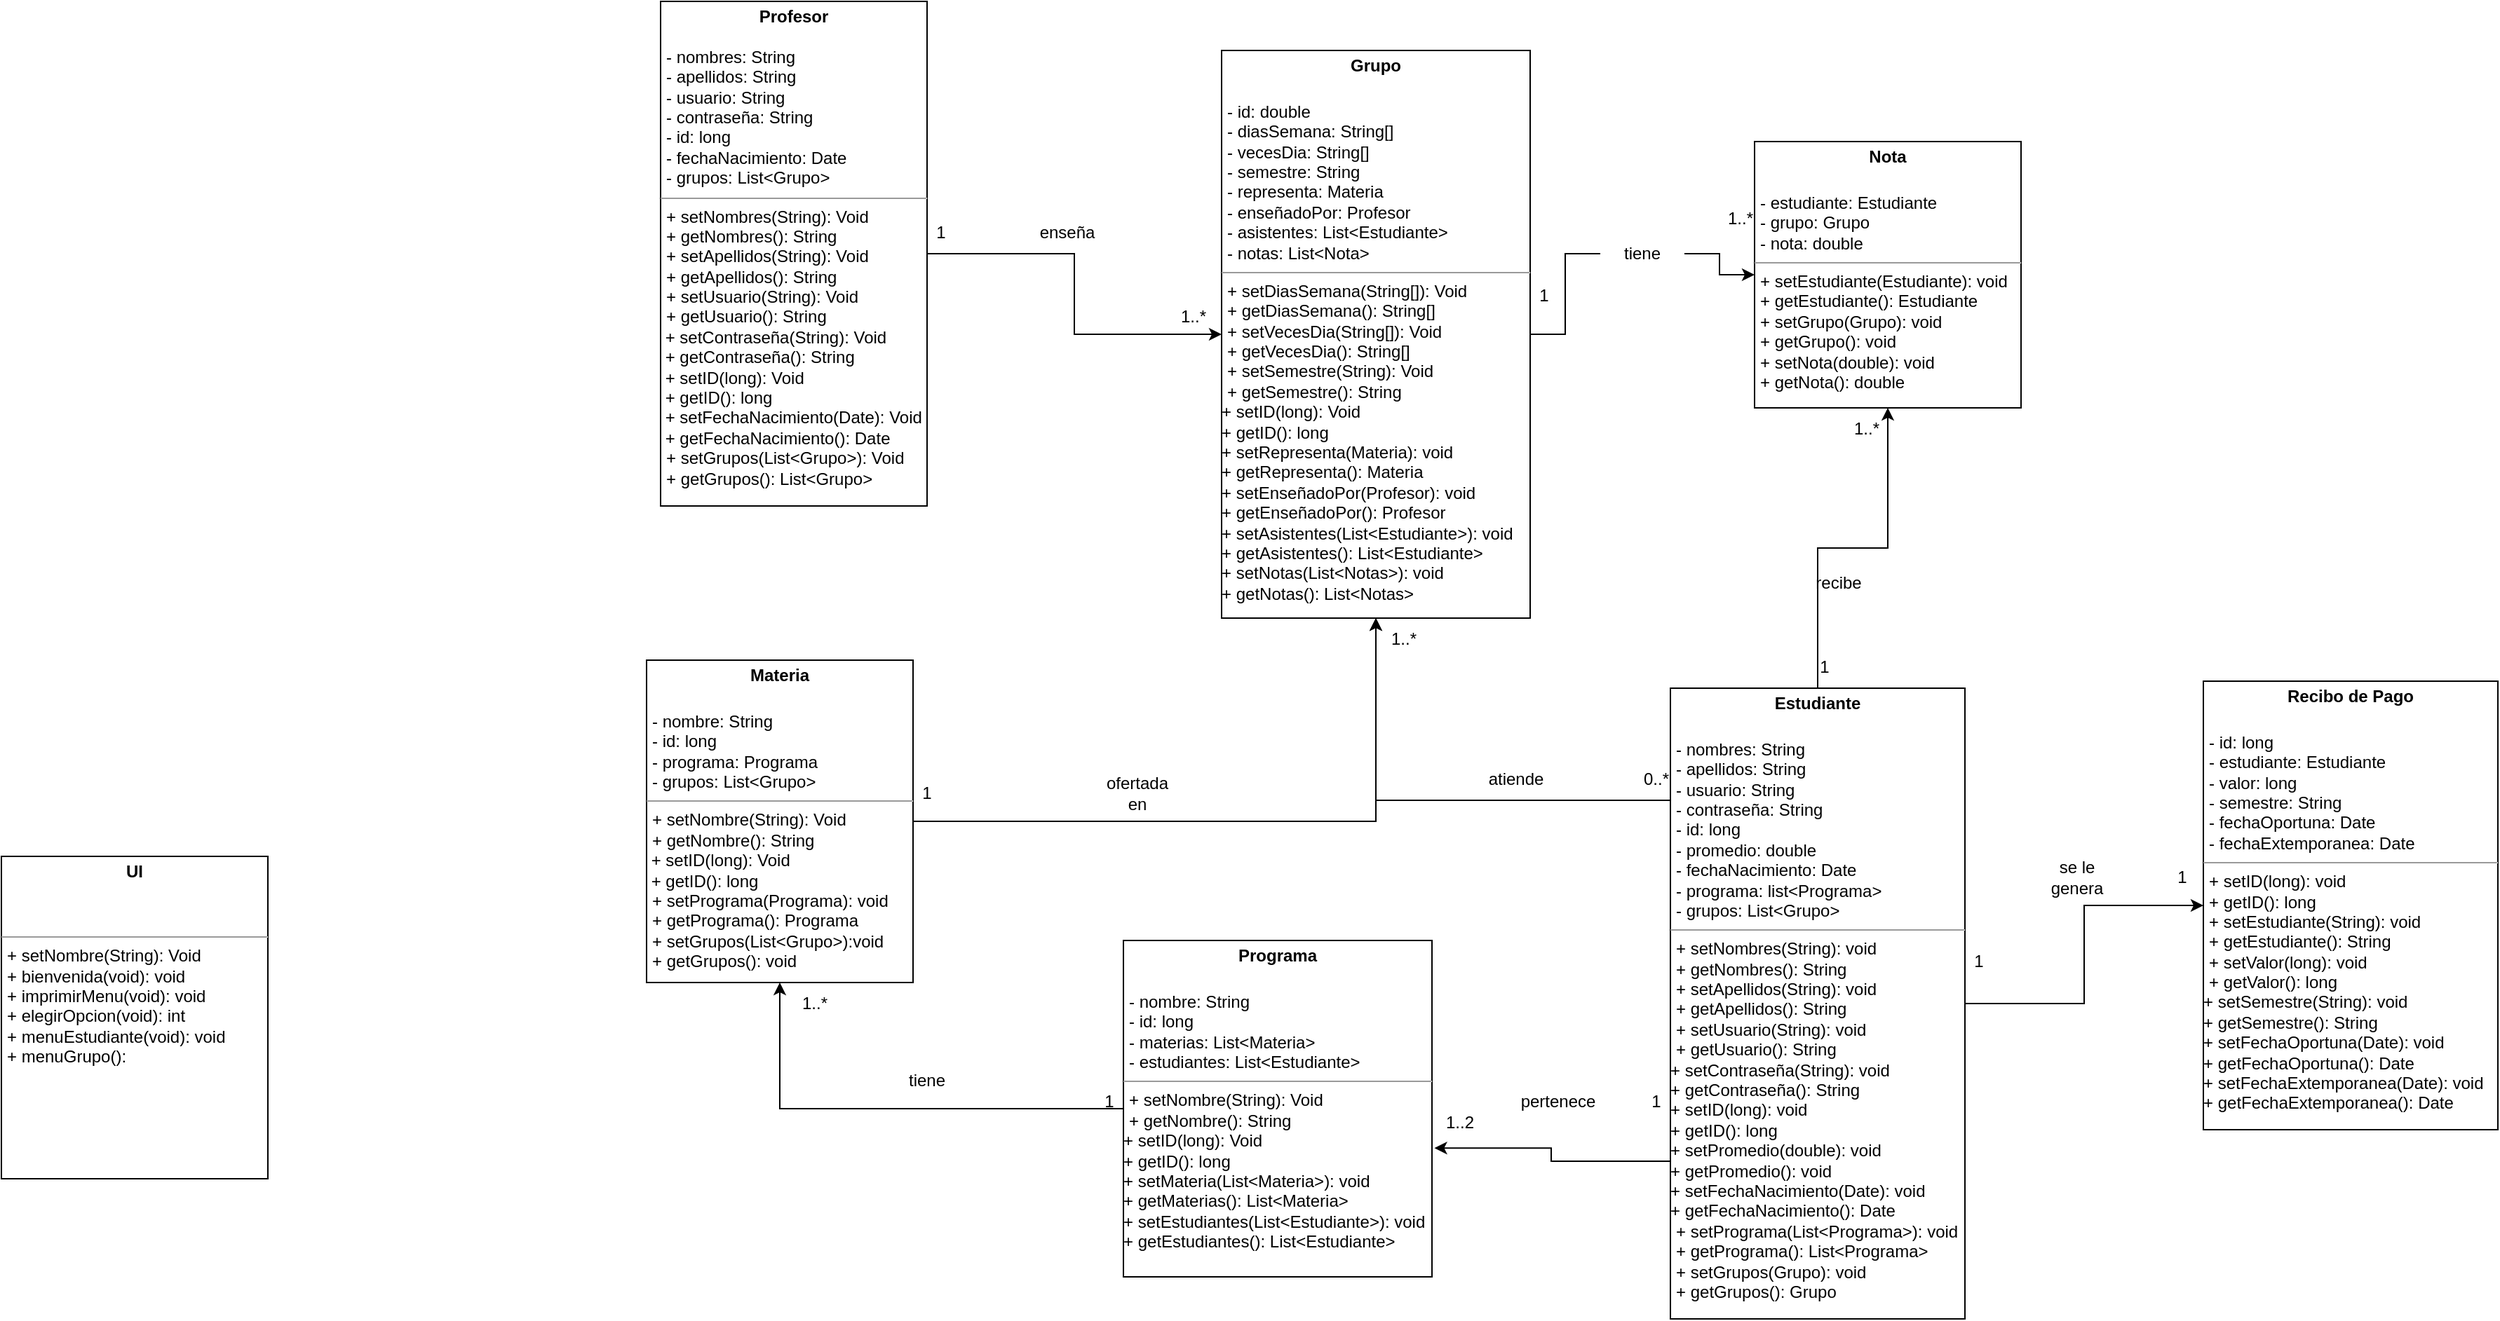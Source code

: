 <mxfile version="17.4.5" type="device"><diagram name="Page-1" id="c4acf3e9-155e-7222-9cf6-157b1a14988f"><mxGraphModel dx="1320" dy="1624" grid="1" gridSize="10" guides="1" tooltips="1" connect="1" arrows="1" fold="1" page="1" pageScale="1" pageWidth="850" pageHeight="1100" background="none" math="0" shadow="0"><root><mxCell id="0"/><mxCell id="1" parent="0"/><mxCell id="ORKNEBCGruArwPjm33vx-29" style="edgeStyle=orthogonalEdgeStyle;rounded=0;orthogonalLoop=1;jettySize=auto;html=1;entryX=0.5;entryY=1;entryDx=0;entryDy=0;" parent="1" source="5d2195bd80daf111-10" target="ORKNEBCGruArwPjm33vx-6" edge="1"><mxGeometry relative="1" as="geometry"><mxPoint x="670" y="360" as="targetPoint"/><Array as="points"><mxPoint x="670" y="440"/></Array></mxGeometry></mxCell><mxCell id="ORKNEBCGruArwPjm33vx-32" style="edgeStyle=orthogonalEdgeStyle;rounded=0;orthogonalLoop=1;jettySize=auto;html=1;entryX=0.5;entryY=1;entryDx=0;entryDy=0;" parent="1" source="5d2195bd80daf111-10" target="ORKNEBCGruArwPjm33vx-8" edge="1"><mxGeometry relative="1" as="geometry"/></mxCell><mxCell id="ORKNEBCGruArwPjm33vx-36" style="edgeStyle=orthogonalEdgeStyle;rounded=0;orthogonalLoop=1;jettySize=auto;html=1;" parent="1" source="5d2195bd80daf111-10" target="ORKNEBCGruArwPjm33vx-10" edge="1"><mxGeometry relative="1" as="geometry"/></mxCell><mxCell id="5d2195bd80daf111-10" value="&lt;p style=&quot;margin: 0px ; margin-top: 4px ; text-align: center&quot;&gt;&lt;b&gt;Estudiante&lt;/b&gt;&lt;/p&gt;&lt;p style=&quot;margin: 0px ; margin-top: 4px ; text-align: center&quot;&gt;&lt;b&gt;&lt;br&gt;&lt;/b&gt;&lt;/p&gt;&lt;p style=&quot;margin: 0px ; margin-left: 4px&quot;&gt;- nombres: String&lt;/p&gt;&lt;p style=&quot;margin: 0px ; margin-left: 4px&quot;&gt;- apellidos: String&lt;/p&gt;&lt;p style=&quot;margin: 0px ; margin-left: 4px&quot;&gt;&lt;span&gt;- usuario: String&lt;/span&gt;&lt;/p&gt;&lt;p style=&quot;margin: 0px ; margin-left: 4px&quot;&gt;- contraseña: String&lt;br&gt;- id: long&lt;/p&gt;&lt;p style=&quot;margin: 0px ; margin-left: 4px&quot;&gt;- promedio: double&lt;/p&gt;&lt;p style=&quot;margin: 0px ; margin-left: 4px&quot;&gt;- fechaNacimiento: Date&lt;/p&gt;&lt;p style=&quot;margin: 0px ; margin-left: 4px&quot;&gt;- programa: list&amp;lt;Programa&amp;gt;&lt;/p&gt;&lt;p style=&quot;margin: 0px ; margin-left: 4px&quot;&gt;- grupos: List&amp;lt;Grupo&amp;gt;&lt;/p&gt;&lt;hr size=&quot;1&quot;&gt;&lt;p style=&quot;margin: 0px ; margin-left: 4px&quot;&gt;+ setNombres(String): void&lt;br&gt;+ getNombres(): String&lt;/p&gt;&lt;p style=&quot;margin: 0px ; margin-left: 4px&quot;&gt;+ setApellidos(String): void&lt;br&gt;+ getApellidos(): String&lt;br&gt;&lt;/p&gt;&lt;p style=&quot;margin: 0px ; margin-left: 4px&quot;&gt;+ setUsuario(String): void&lt;br&gt;+ getUsuario(): String&lt;br&gt;&lt;/p&gt;+ setContraseña(String): void&lt;br&gt;+ getContraseña(): String&lt;br&gt;+ setID(long): void&lt;br&gt;+ getID(): long&lt;br&gt;+ setPromedio(double): void&lt;br&gt;+ getPromedio(): void&lt;br&gt;+ setFechaNacimiento(Date): void&lt;br&gt;+ getFechaNacimiento(): Date&lt;br&gt;&lt;p style=&quot;margin: 0px 0px 0px 4px&quot;&gt;+ setPrograma(List&amp;lt;Programa&amp;gt;): void&lt;br&gt;+ getPrograma(): List&amp;lt;Programa&amp;gt;&lt;/p&gt;&lt;p style=&quot;margin: 0px 0px 0px 4px&quot;&gt;+ setGrupos(Grupo): void&lt;br&gt;+ getGrupos(): Grupo&lt;/p&gt;" style="verticalAlign=top;align=left;overflow=fill;fontSize=12;fontFamily=Helvetica;html=1;rounded=0;shadow=0;comic=0;labelBackgroundColor=none;strokeWidth=1" parent="1" vertex="1"><mxGeometry x="880" y="360" width="210" height="450" as="geometry"/></mxCell><mxCell id="ORKNEBCGruArwPjm33vx-11" style="edgeStyle=orthogonalEdgeStyle;rounded=0;orthogonalLoop=1;jettySize=auto;html=1;entryX=0;entryY=0.5;entryDx=0;entryDy=0;" parent="1" source="ORKNEBCGruArwPjm33vx-5" target="ORKNEBCGruArwPjm33vx-6" edge="1"><mxGeometry relative="1" as="geometry"/></mxCell><mxCell id="ORKNEBCGruArwPjm33vx-5" value="&lt;p style=&quot;margin: 0px ; margin-top: 4px ; text-align: center&quot;&gt;&lt;b&gt;Profesor&lt;/b&gt;&lt;/p&gt;&lt;p style=&quot;margin: 0px ; margin-left: 4px&quot;&gt;&lt;br&gt;&lt;/p&gt;&lt;p style=&quot;margin: 0px ; margin-left: 4px&quot;&gt;- nombres: String&lt;/p&gt;&lt;p style=&quot;margin: 0px ; margin-left: 4px&quot;&gt;- apellidos: String&lt;/p&gt;&lt;p style=&quot;margin: 0px ; margin-left: 4px&quot;&gt;&lt;span&gt;- usuario: String&lt;/span&gt;&lt;/p&gt;&lt;p style=&quot;margin: 0px ; margin-left: 4px&quot;&gt;- contraseña: String&lt;br&gt;- id: long&lt;/p&gt;&lt;p style=&quot;margin: 0px ; margin-left: 4px&quot;&gt;- fechaNacimiento: Date&lt;/p&gt;&lt;p style=&quot;margin: 0px ; margin-left: 4px&quot;&gt;- grupos: List&amp;lt;Grupo&amp;gt;&lt;/p&gt;&lt;hr size=&quot;1&quot;&gt;&lt;p style=&quot;margin: 0px ; margin-left: 4px&quot;&gt;+ setNombres(String): Void&lt;br&gt;+ getNombres(): String&lt;/p&gt;&lt;p style=&quot;margin: 0px ; margin-left: 4px&quot;&gt;+ setApellidos(String): Void&lt;br&gt;+ getApellidos(): String&lt;br&gt;&lt;/p&gt;&lt;p style=&quot;margin: 0px ; margin-left: 4px&quot;&gt;+ setUsuario(String): Void&lt;br&gt;+ getUsuario(): String&lt;br&gt;&lt;/p&gt;&amp;nbsp;+ setContraseña(String): Void&lt;br&gt;&amp;nbsp;+ getContraseña(): String&lt;br&gt;&amp;nbsp;+ setID(long): Void&lt;br&gt;&amp;nbsp;+ getID(): long&lt;br&gt;&amp;nbsp;+ setFechaNacimiento(Date): Void&lt;br&gt;&amp;nbsp;+ getFechaNacimiento(): Date&lt;br&gt;&lt;p style=&quot;margin: 0px 0px 0px 4px&quot;&gt;+ setGrupos(List&amp;lt;Grupo&amp;gt;): Void&lt;br&gt;+ getGrupos(): List&amp;lt;Grupo&amp;gt;&lt;/p&gt;" style="verticalAlign=top;align=left;overflow=fill;fontSize=12;fontFamily=Helvetica;html=1;rounded=0;shadow=0;comic=0;labelBackgroundColor=none;strokeWidth=1" parent="1" vertex="1"><mxGeometry x="160" y="-130" width="190" height="360" as="geometry"/></mxCell><mxCell id="ORKNEBCGruArwPjm33vx-25" style="edgeStyle=orthogonalEdgeStyle;rounded=0;orthogonalLoop=1;jettySize=auto;html=1;entryX=0;entryY=0.5;entryDx=0;entryDy=0;startArrow=none;" parent="1" source="ORKNEBCGruArwPjm33vx-27" target="ORKNEBCGruArwPjm33vx-8" edge="1"><mxGeometry relative="1" as="geometry"/></mxCell><mxCell id="ORKNEBCGruArwPjm33vx-6" value="&lt;p style=&quot;margin: 0px ; margin-top: 4px ; text-align: center&quot;&gt;&lt;b&gt;Grupo&lt;/b&gt;&lt;/p&gt;&lt;p style=&quot;margin: 0px ; margin-top: 4px ; text-align: center&quot;&gt;&lt;b&gt;&lt;br&gt;&lt;/b&gt;&lt;/p&gt;&lt;p style=&quot;margin: 0px ; margin-left: 4px&quot;&gt;- id: double&lt;br&gt;&lt;/p&gt;&lt;p style=&quot;margin: 0px ; margin-left: 4px&quot;&gt;- diasSemana: String[]&lt;/p&gt;&lt;p style=&quot;margin: 0px ; margin-left: 4px&quot;&gt;- vecesDia: String[]&lt;/p&gt;&lt;p style=&quot;margin: 0px ; margin-left: 4px&quot;&gt;- semestre: String&lt;/p&gt;&lt;p style=&quot;margin: 0px ; margin-left: 4px&quot;&gt;- representa: Materia&lt;/p&gt;&lt;p style=&quot;margin: 0px ; margin-left: 4px&quot;&gt;- enseñadoPor: Profesor&lt;/p&gt;&lt;p style=&quot;margin: 0px ; margin-left: 4px&quot;&gt;- asistentes: List&amp;lt;Estudiante&amp;gt;&lt;/p&gt;&lt;p style=&quot;margin: 0px ; margin-left: 4px&quot;&gt;- notas: List&amp;lt;Nota&amp;gt;&lt;/p&gt;&lt;hr size=&quot;1&quot;&gt;&lt;p style=&quot;margin: 0px ; margin-left: 4px&quot;&gt;+ setDiasSemana(String[]): Void&lt;br&gt;+ getDiasSemana(): String[]&lt;/p&gt;&lt;p style=&quot;margin: 0px ; margin-left: 4px&quot;&gt;+ setVecesDia(String[]): Void&lt;br&gt;+ getVecesDia(): String[]&lt;br&gt;&lt;/p&gt;&lt;p style=&quot;margin: 0px ; margin-left: 4px&quot;&gt;+ setSemestre(String): Void&lt;br&gt;+ getSemestre(): String&lt;/p&gt;+ setID(long): Void&lt;br&gt;+ getID(): long&lt;br&gt;+ setRepresenta(Materia): void&lt;br&gt;+ getRepresenta(): Materia&lt;br&gt;+ setEnseñadoPor(Profesor): void&lt;br&gt;+ getEnseñadoPor(): Profesor&lt;br&gt;+ setAsistentes(List&amp;lt;Estudiante&amp;gt;): void&lt;br&gt;+ getAsistentes(): List&amp;lt;Estudiante&amp;gt;&lt;br&gt;+ setNotas(List&amp;lt;Notas&amp;gt;): void&lt;br&gt;+ getNotas(): List&amp;lt;Notas&amp;gt;" style="verticalAlign=top;align=left;overflow=fill;fontSize=12;fontFamily=Helvetica;html=1;rounded=0;shadow=0;comic=0;labelBackgroundColor=none;strokeWidth=1" parent="1" vertex="1"><mxGeometry x="560" y="-95" width="220" height="405" as="geometry"/></mxCell><mxCell id="ORKNEBCGruArwPjm33vx-45" style="edgeStyle=orthogonalEdgeStyle;rounded=0;orthogonalLoop=1;jettySize=auto;html=1;entryX=0.5;entryY=1;entryDx=0;entryDy=0;" parent="1" source="ORKNEBCGruArwPjm33vx-7" target="ORKNEBCGruArwPjm33vx-9" edge="1"><mxGeometry relative="1" as="geometry"/></mxCell><mxCell id="ORKNEBCGruArwPjm33vx-7" value="&lt;p style=&quot;margin: 0px ; margin-top: 4px ; text-align: center&quot;&gt;&lt;b&gt;Programa&lt;/b&gt;&lt;/p&gt;&lt;p style=&quot;margin: 0px ; margin-top: 4px ; text-align: center&quot;&gt;&lt;b&gt;&lt;br&gt;&lt;/b&gt;&lt;/p&gt;&lt;p style=&quot;margin: 0px ; margin-left: 4px&quot;&gt;- nombre: String&lt;/p&gt;&lt;p style=&quot;margin: 0px ; margin-left: 4px&quot;&gt;- id: long&lt;/p&gt;&lt;p style=&quot;margin: 0px ; margin-left: 4px&quot;&gt;&lt;span&gt;- materias: List&amp;lt;Materia&amp;gt;&lt;/span&gt;&lt;/p&gt;&lt;p style=&quot;margin: 0px ; margin-left: 4px&quot;&gt;&lt;span&gt;- estudiantes: List&amp;lt;Estudiante&amp;gt;&lt;/span&gt;&lt;/p&gt;&lt;hr size=&quot;1&quot;&gt;&lt;p style=&quot;margin: 0px ; margin-left: 4px&quot;&gt;+ setNombre(String): Void&lt;br&gt;+ getNombre(): String&lt;/p&gt;+ setID(long): Void&lt;br&gt;+ getID(): long&lt;br&gt;+ setMateria(List&amp;lt;Materia&amp;gt;): void&lt;br&gt;+ getMaterias(): List&amp;lt;Materia&amp;gt;&lt;br&gt;+ setEstudiantes(List&amp;lt;Estudiante&amp;gt;): void&lt;br&gt;+ getEstudiantes(): List&amp;lt;Estudiante&amp;gt;" style="verticalAlign=top;align=left;overflow=fill;fontSize=12;fontFamily=Helvetica;html=1;rounded=0;shadow=0;comic=0;labelBackgroundColor=none;strokeWidth=1" parent="1" vertex="1"><mxGeometry x="490" y="540" width="220" height="240" as="geometry"/></mxCell><mxCell id="ORKNEBCGruArwPjm33vx-8" value="&lt;p style=&quot;margin: 0px ; margin-top: 4px ; text-align: center&quot;&gt;&lt;b&gt;Nota&lt;/b&gt;&lt;/p&gt;&lt;p style=&quot;margin: 0px ; margin-top: 4px ; text-align: center&quot;&gt;&lt;b&gt;&lt;br&gt;&lt;/b&gt;&lt;/p&gt;&lt;p style=&quot;margin: 0px ; margin-left: 4px&quot;&gt;- estudiante: Estudiante&lt;/p&gt;&lt;p style=&quot;margin: 0px ; margin-left: 4px&quot;&gt;- grupo: Grupo&lt;/p&gt;&lt;p style=&quot;margin: 0px ; margin-left: 4px&quot;&gt;&lt;span&gt;- nota: double&lt;/span&gt;&lt;/p&gt;&lt;hr size=&quot;1&quot;&gt;&lt;p style=&quot;margin: 0px ; margin-left: 4px&quot;&gt;+ setEstudiante(Estudiante): void&lt;/p&gt;&lt;p style=&quot;margin: 0px ; margin-left: 4px&quot;&gt;+ getEstudiante(): Estudiante&lt;/p&gt;&lt;p style=&quot;margin: 0px ; margin-left: 4px&quot;&gt;+ setGrupo(Grupo): void&lt;/p&gt;&lt;p style=&quot;margin: 0px ; margin-left: 4px&quot;&gt;+ getGrupo(): void&lt;/p&gt;&lt;p style=&quot;margin: 0px ; margin-left: 4px&quot;&gt;+ setNota(double): void&lt;br&gt;+ getNota(): double&lt;/p&gt;&lt;p style=&quot;margin: 0px ; margin-left: 4px&quot;&gt;&lt;br&gt;&lt;/p&gt;" style="verticalAlign=top;align=left;overflow=fill;fontSize=12;fontFamily=Helvetica;html=1;rounded=0;shadow=0;comic=0;labelBackgroundColor=none;strokeWidth=1" parent="1" vertex="1"><mxGeometry x="940" y="-30" width="190" height="190" as="geometry"/></mxCell><mxCell id="ORKNEBCGruArwPjm33vx-19" style="edgeStyle=orthogonalEdgeStyle;rounded=0;orthogonalLoop=1;jettySize=auto;html=1;entryX=0.5;entryY=1;entryDx=0;entryDy=0;" parent="1" source="ORKNEBCGruArwPjm33vx-9" target="ORKNEBCGruArwPjm33vx-6" edge="1"><mxGeometry relative="1" as="geometry"><mxPoint x="670" y="360" as="targetPoint"/></mxGeometry></mxCell><mxCell id="ORKNEBCGruArwPjm33vx-9" value="&lt;p style=&quot;margin: 0px ; margin-top: 4px ; text-align: center&quot;&gt;&lt;b&gt;Materia&lt;/b&gt;&lt;/p&gt;&lt;p style=&quot;margin: 0px ; margin-top: 4px ; text-align: center&quot;&gt;&lt;b&gt;&lt;br&gt;&lt;/b&gt;&lt;/p&gt;&lt;p style=&quot;margin: 0px ; margin-left: 4px&quot;&gt;- nombre: String&lt;/p&gt;&lt;p style=&quot;margin: 0px ; margin-left: 4px&quot;&gt;- id: long&lt;/p&gt;&lt;p style=&quot;margin: 0px ; margin-left: 4px&quot;&gt;- programa: Programa&lt;/p&gt;&lt;p style=&quot;margin: 0px ; margin-left: 4px&quot;&gt;- grupos: List&amp;lt;Grupo&amp;gt;&lt;/p&gt;&lt;hr size=&quot;1&quot;&gt;&lt;p style=&quot;margin: 0px ; margin-left: 4px&quot;&gt;+ setNombre(String): Void&lt;br&gt;+ getNombre(): String&lt;/p&gt;&amp;nbsp;+ setID(long): Void&lt;br&gt;&amp;nbsp;+ getID(): long&lt;br&gt;&lt;p style=&quot;margin: 0px 0px 0px 4px&quot;&gt;+ setPrograma(Programa): void&lt;/p&gt;&lt;p style=&quot;margin: 0px 0px 0px 4px&quot;&gt;+ getPrograma(): Programa&lt;/p&gt;&lt;p style=&quot;margin: 0px 0px 0px 4px&quot;&gt;+ setGrupos(List&amp;lt;Grupo&amp;gt;):void&lt;/p&gt;&lt;p style=&quot;margin: 0px 0px 0px 4px&quot;&gt;+ getGrupos(): void&lt;/p&gt;" style="verticalAlign=top;align=left;overflow=fill;fontSize=12;fontFamily=Helvetica;html=1;rounded=0;shadow=0;comic=0;labelBackgroundColor=none;strokeWidth=1" parent="1" vertex="1"><mxGeometry x="150" y="340" width="190" height="230" as="geometry"/></mxCell><mxCell id="ORKNEBCGruArwPjm33vx-10" value="&lt;p style=&quot;margin: 0px ; margin-top: 4px ; text-align: center&quot;&gt;&lt;b&gt;Recibo de Pago&lt;/b&gt;&lt;/p&gt;&lt;p style=&quot;margin: 0px ; margin-top: 4px ; text-align: center&quot;&gt;&lt;b&gt;&lt;br&gt;&lt;/b&gt;&lt;/p&gt;&lt;p style=&quot;margin: 0px ; margin-left: 4px&quot;&gt;- id: long&lt;/p&gt;&lt;p style=&quot;margin: 0px ; margin-left: 4px&quot;&gt;- estudiante: Estudiante&lt;/p&gt;&lt;p style=&quot;margin: 0px ; margin-left: 4px&quot;&gt;&lt;span&gt;- valor&lt;/span&gt;&lt;span&gt;: long&lt;/span&gt;&lt;/p&gt;&lt;p style=&quot;margin: 0px ; margin-left: 4px&quot;&gt;- semestre: String&lt;/p&gt;&lt;p style=&quot;margin: 0px ; margin-left: 4px&quot;&gt;- fechaOportuna: Date&lt;/p&gt;&lt;p style=&quot;margin: 0px ; margin-left: 4px&quot;&gt;- fechaExtemporanea: Date&amp;nbsp;&amp;nbsp;&lt;/p&gt;&lt;hr size=&quot;1&quot;&gt;&lt;p style=&quot;margin: 0px ; margin-left: 4px&quot;&gt;+ setID(long): void&lt;br&gt;+ getID(): long&lt;/p&gt;&lt;p style=&quot;margin: 0px ; margin-left: 4px&quot;&gt;+ setEstudiante(String): void&lt;br&gt;+ getEstudiante(): String&lt;br&gt;&lt;/p&gt;&lt;p style=&quot;margin: 0px ; margin-left: 4px&quot;&gt;+ setValor(long): void&lt;br&gt;+ getValor(): long&lt;br&gt;&lt;/p&gt;+ setSemestre(String): void&lt;br&gt;+ getSemestre(): String&lt;br&gt;+ setFechaOportuna(Date): void&lt;br&gt;+ getFechaOportuna(): Date&lt;br&gt;+ setFechaExtemporanea(Date): void&lt;br&gt;+ getFechaExtemporanea(): Date&lt;br&gt;&lt;p style=&quot;margin: 0px 0px 0px 4px&quot;&gt;&lt;br&gt;&lt;/p&gt;" style="verticalAlign=top;align=left;overflow=fill;fontSize=12;fontFamily=Helvetica;html=1;rounded=0;shadow=0;comic=0;labelBackgroundColor=none;strokeWidth=1" parent="1" vertex="1"><mxGeometry x="1260" y="355" width="210" height="320" as="geometry"/></mxCell><mxCell id="ORKNEBCGruArwPjm33vx-12" value="1" style="text;html=1;strokeColor=none;fillColor=none;align=center;verticalAlign=middle;whiteSpace=wrap;rounded=0;" parent="1" vertex="1"><mxGeometry x="330" y="20" width="60" height="30" as="geometry"/></mxCell><mxCell id="ORKNEBCGruArwPjm33vx-13" value="enseña&lt;span style=&quot;color: rgba(0 , 0 , 0 , 0) ; font-family: monospace ; font-size: 0px&quot;&gt;%3CmxGraphModel%3E%3Croot%3E%3CmxCell%20id%3D%220%22%2F%3E%3CmxCell%20id%3D%221%22%20parent%3D%220%22%2F%3E%3CmxCell%20id%3D%222%22%20value%3D%221%22%20style%3D%22text%3Bhtml%3D1%3BstrokeColor%3Dnone%3BfillColor%3Dnone%3Balign%3Dcenter%3BverticalAlign%3Dmiddle%3BwhiteSpace%3Dwrap%3Brounded%3D0%3B%22%20vertex%3D%221%22%20parent%3D%221%22%3E%3CmxGeometry%20x%3D%22330%22%20y%3D%2220%22%20width%3D%2260%22%20height%3D%2230%22%20as%3D%22geometry%22%2F%3E%3C%2FmxCell%3E%3C%2Froot%3E%3C%2FmxGraphModel%3E&lt;/span&gt;" style="text;html=1;strokeColor=none;fillColor=none;align=center;verticalAlign=middle;whiteSpace=wrap;rounded=0;" parent="1" vertex="1"><mxGeometry x="420" y="20" width="60" height="30" as="geometry"/></mxCell><mxCell id="ORKNEBCGruArwPjm33vx-14" value="1..*" style="text;html=1;strokeColor=none;fillColor=none;align=center;verticalAlign=middle;whiteSpace=wrap;rounded=0;" parent="1" vertex="1"><mxGeometry x="510" y="80" width="60" height="30" as="geometry"/></mxCell><mxCell id="ORKNEBCGruArwPjm33vx-20" value="1&lt;span style=&quot;white-space: pre&quot;&gt;&#9;&lt;/span&gt;" style="text;html=1;strokeColor=none;fillColor=none;align=center;verticalAlign=middle;whiteSpace=wrap;rounded=0;" parent="1" vertex="1"><mxGeometry x="330" y="420" width="60" height="30" as="geometry"/></mxCell><mxCell id="ORKNEBCGruArwPjm33vx-21" value="ofertada en" style="text;html=1;strokeColor=none;fillColor=none;align=center;verticalAlign=middle;whiteSpace=wrap;rounded=0;" parent="1" vertex="1"><mxGeometry x="470" y="420" width="60" height="30" as="geometry"/></mxCell><mxCell id="ORKNEBCGruArwPjm33vx-24" value="1..*" style="text;html=1;strokeColor=none;fillColor=none;align=center;verticalAlign=middle;whiteSpace=wrap;rounded=0;" parent="1" vertex="1"><mxGeometry x="660" y="310" width="60" height="30" as="geometry"/></mxCell><mxCell id="ORKNEBCGruArwPjm33vx-26" value="1" style="text;html=1;strokeColor=none;fillColor=none;align=center;verticalAlign=middle;whiteSpace=wrap;rounded=0;" parent="1" vertex="1"><mxGeometry x="760" y="65" width="60" height="30" as="geometry"/></mxCell><mxCell id="ORKNEBCGruArwPjm33vx-28" value="1..*" style="text;html=1;strokeColor=none;fillColor=none;align=center;verticalAlign=middle;whiteSpace=wrap;rounded=0;" parent="1" vertex="1"><mxGeometry x="900" y="10" width="60" height="30" as="geometry"/></mxCell><mxCell id="ORKNEBCGruArwPjm33vx-40" style="edgeStyle=orthogonalEdgeStyle;rounded=0;orthogonalLoop=1;jettySize=auto;html=1;entryX=1.008;entryY=0.617;entryDx=0;entryDy=0;entryPerimeter=0;exitX=0;exitY=0.75;exitDx=0;exitDy=0;" parent="1" source="5d2195bd80daf111-10" target="ORKNEBCGruArwPjm33vx-7" edge="1"><mxGeometry relative="1" as="geometry"/></mxCell><mxCell id="ORKNEBCGruArwPjm33vx-30" value="0..*" style="text;html=1;strokeColor=none;fillColor=none;align=center;verticalAlign=middle;whiteSpace=wrap;rounded=0;" parent="1" vertex="1"><mxGeometry x="840" y="410" width="60" height="30" as="geometry"/></mxCell><mxCell id="ORKNEBCGruArwPjm33vx-31" value="atiende" style="text;html=1;strokeColor=none;fillColor=none;align=center;verticalAlign=middle;whiteSpace=wrap;rounded=0;" parent="1" vertex="1"><mxGeometry x="740" y="410" width="60" height="30" as="geometry"/></mxCell><mxCell id="ORKNEBCGruArwPjm33vx-33" value="1" style="text;html=1;strokeColor=none;fillColor=none;align=center;verticalAlign=middle;whiteSpace=wrap;rounded=0;" parent="1" vertex="1"><mxGeometry x="960" y="330" width="60" height="30" as="geometry"/></mxCell><mxCell id="ORKNEBCGruArwPjm33vx-34" value="recibe" style="text;html=1;strokeColor=none;fillColor=none;align=center;verticalAlign=middle;whiteSpace=wrap;rounded=0;" parent="1" vertex="1"><mxGeometry x="970" y="270" width="60" height="30" as="geometry"/></mxCell><mxCell id="ORKNEBCGruArwPjm33vx-35" value="1..*" style="text;html=1;strokeColor=none;fillColor=none;align=center;verticalAlign=middle;whiteSpace=wrap;rounded=0;" parent="1" vertex="1"><mxGeometry x="990" y="160" width="60" height="30" as="geometry"/></mxCell><mxCell id="ORKNEBCGruArwPjm33vx-37" value="1" style="text;html=1;strokeColor=none;fillColor=none;align=center;verticalAlign=middle;whiteSpace=wrap;rounded=0;" parent="1" vertex="1"><mxGeometry x="1070" y="540" width="60" height="30" as="geometry"/></mxCell><mxCell id="ORKNEBCGruArwPjm33vx-38" value="se le genera" style="text;html=1;strokeColor=none;fillColor=none;align=center;verticalAlign=middle;whiteSpace=wrap;rounded=0;" parent="1" vertex="1"><mxGeometry x="1140" y="480" width="60" height="30" as="geometry"/></mxCell><mxCell id="ORKNEBCGruArwPjm33vx-39" value="1" style="text;html=1;strokeColor=none;fillColor=none;align=center;verticalAlign=middle;whiteSpace=wrap;rounded=0;" parent="1" vertex="1"><mxGeometry x="1215" y="480" width="60" height="30" as="geometry"/></mxCell><mxCell id="ORKNEBCGruArwPjm33vx-41" value="1" style="text;html=1;strokeColor=none;fillColor=none;align=center;verticalAlign=middle;whiteSpace=wrap;rounded=0;" parent="1" vertex="1"><mxGeometry x="840" y="640" width="60" height="30" as="geometry"/></mxCell><mxCell id="ORKNEBCGruArwPjm33vx-42" value="pertenece" style="text;html=1;strokeColor=none;fillColor=none;align=center;verticalAlign=middle;whiteSpace=wrap;rounded=0;" parent="1" vertex="1"><mxGeometry x="770" y="640" width="60" height="30" as="geometry"/></mxCell><mxCell id="ORKNEBCGruArwPjm33vx-44" value="1..2" style="text;html=1;strokeColor=none;fillColor=none;align=center;verticalAlign=middle;whiteSpace=wrap;rounded=0;" parent="1" vertex="1"><mxGeometry x="700" y="655" width="60" height="30" as="geometry"/></mxCell><mxCell id="ORKNEBCGruArwPjm33vx-46" value="1&lt;span style=&quot;white-space: pre&quot;&gt;&#9;&lt;/span&gt;" style="text;html=1;strokeColor=none;fillColor=none;align=center;verticalAlign=middle;whiteSpace=wrap;rounded=0;" parent="1" vertex="1"><mxGeometry x="460" y="640" width="60" height="30" as="geometry"/></mxCell><mxCell id="ORKNEBCGruArwPjm33vx-47" value="tiene" style="text;html=1;strokeColor=none;fillColor=none;align=center;verticalAlign=middle;whiteSpace=wrap;rounded=0;" parent="1" vertex="1"><mxGeometry x="320" y="625" width="60" height="30" as="geometry"/></mxCell><mxCell id="ORKNEBCGruArwPjm33vx-48" value="1..*" style="text;html=1;strokeColor=none;fillColor=none;align=center;verticalAlign=middle;whiteSpace=wrap;rounded=0;" parent="1" vertex="1"><mxGeometry x="240" y="570" width="60" height="30" as="geometry"/></mxCell><mxCell id="ORKNEBCGruArwPjm33vx-27" value="tiene" style="text;html=1;strokeColor=none;fillColor=none;align=center;verticalAlign=middle;whiteSpace=wrap;rounded=0;" parent="1" vertex="1"><mxGeometry x="830" y="35" width="60" height="30" as="geometry"/></mxCell><mxCell id="NEw9Qr9NE5gUEtKs4Nx5-1" value="" style="edgeStyle=orthogonalEdgeStyle;rounded=0;orthogonalLoop=1;jettySize=auto;html=1;entryX=0;entryY=0.5;entryDx=0;entryDy=0;endArrow=none;" parent="1" source="ORKNEBCGruArwPjm33vx-6" target="ORKNEBCGruArwPjm33vx-27" edge="1"><mxGeometry relative="1" as="geometry"><mxPoint x="760" y="97.5" as="sourcePoint"/><mxPoint x="880" y="50" as="targetPoint"/></mxGeometry></mxCell><mxCell id="HZkFlrWe_pPob8m35TJ6-1" value="&lt;p style=&quot;margin: 0px ; margin-top: 4px ; text-align: center&quot;&gt;&lt;b&gt;UI&lt;/b&gt;&lt;/p&gt;&lt;p style=&quot;margin: 0px ; margin-top: 4px ; text-align: center&quot;&gt;&lt;b&gt;&lt;br&gt;&lt;/b&gt;&lt;/p&gt;&lt;p style=&quot;margin: 0px ; margin-left: 4px&quot;&gt;&lt;br&gt;&lt;/p&gt;&lt;hr size=&quot;1&quot;&gt;&lt;p style=&quot;margin: 0px ; margin-left: 4px&quot;&gt;+ setNombre(String): Void&lt;br&gt;+ bienvenida(void): void&lt;/p&gt;&lt;p style=&quot;margin: 0px ; margin-left: 4px&quot;&gt;+ imprimirMenu(void): void&lt;/p&gt;&lt;p style=&quot;margin: 0px ; margin-left: 4px&quot;&gt;+ elegirOpcion(void): int&lt;/p&gt;&lt;p style=&quot;margin: 0px ; margin-left: 4px&quot;&gt;+ menuEstudiante(void): void&lt;/p&gt;&lt;p style=&quot;margin: 0px ; margin-left: 4px&quot;&gt;+ menuGrupo():&amp;nbsp;&lt;/p&gt;" style="verticalAlign=top;align=left;overflow=fill;fontSize=12;fontFamily=Helvetica;html=1;rounded=0;shadow=0;comic=0;labelBackgroundColor=none;strokeWidth=1" vertex="1" parent="1"><mxGeometry x="-310" y="480" width="190" height="230" as="geometry"/></mxCell></root></mxGraphModel></diagram></mxfile>